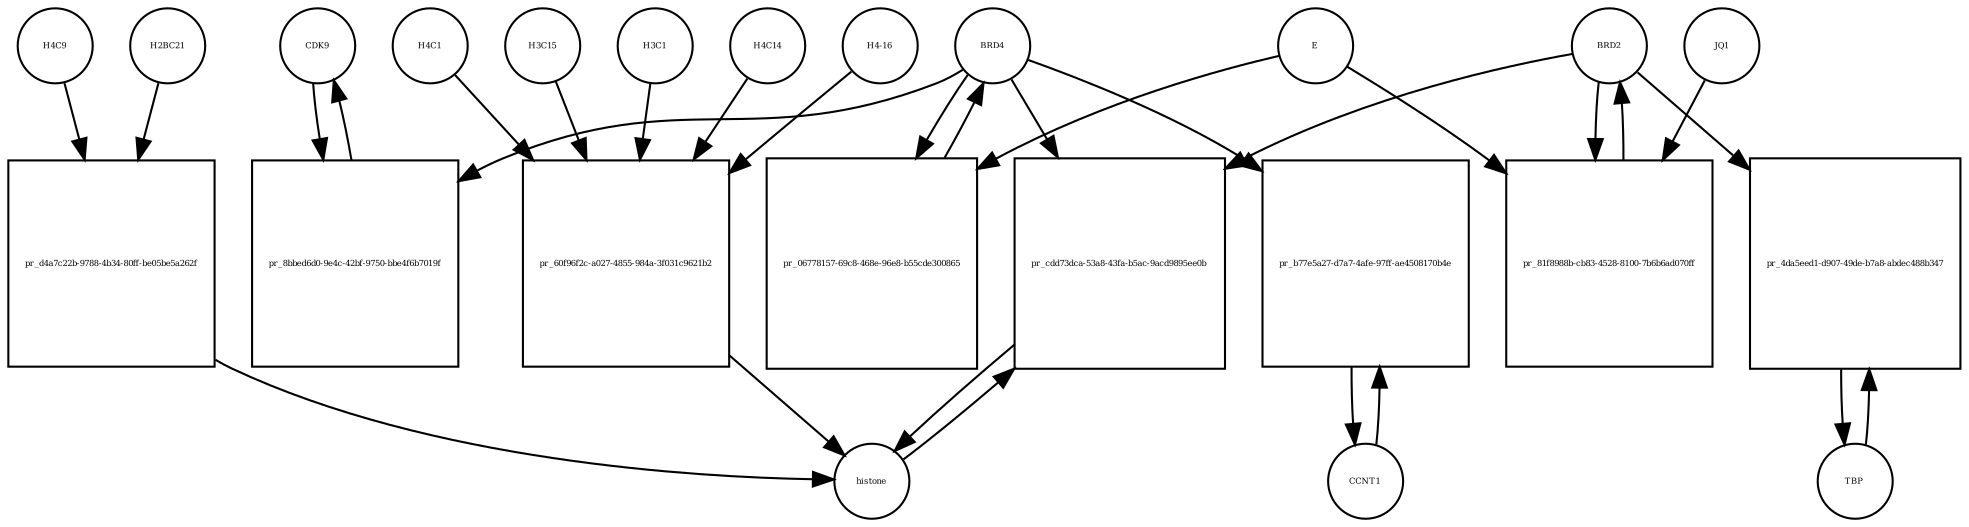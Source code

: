 strict digraph  {
CDK9 [annotation="", bipartite=0, cls=macromolecule, fontsize=4, label=CDK9, shape=circle];
"pr_8bbed6d0-9e4c-42bf-9750-bbe4f6b7019f" [annotation="", bipartite=1, cls=process, fontsize=4, label="pr_8bbed6d0-9e4c-42bf-9750-bbe4f6b7019f", shape=square];
BRD4 [annotation="", bipartite=0, cls=macromolecule, fontsize=4, label=BRD4, shape=circle];
CCNT1 [annotation="", bipartite=0, cls=macromolecule, fontsize=4, label=CCNT1, shape=circle];
"pr_b77e5a27-d7a7-4afe-97ff-ae4508170b4e" [annotation="", bipartite=1, cls=process, fontsize=4, label="pr_b77e5a27-d7a7-4afe-97ff-ae4508170b4e", shape=square];
histone [annotation="", bipartite=0, cls=complex, fontsize=4, label=histone, shape=circle];
"pr_cdd73dca-53a8-43fa-b5ac-9acd9895ee0b" [annotation="", bipartite=1, cls=process, fontsize=4, label="pr_cdd73dca-53a8-43fa-b5ac-9acd9895ee0b", shape=square];
BRD2 [annotation="", bipartite=0, cls=macromolecule, fontsize=4, label=BRD2, shape=circle];
"pr_06778157-69c8-468e-96e8-b55cde300865" [annotation="", bipartite=1, cls=process, fontsize=4, label="pr_06778157-69c8-468e-96e8-b55cde300865", shape=square];
E [annotation=urn_miriam_ncbiprotein_BCD58755, bipartite=0, cls=macromolecule, fontsize=4, label=E, shape=circle];
H4C14 [annotation="", bipartite=0, cls=macromolecule, fontsize=4, label=H4C14, shape=circle];
"pr_60f96f2c-a027-4855-984a-3f031c9621b2" [annotation="", bipartite=1, cls=process, fontsize=4, label="pr_60f96f2c-a027-4855-984a-3f031c9621b2", shape=square];
"H4-16" [annotation="", bipartite=0, cls=macromolecule, fontsize=4, label="H4-16", shape=circle];
H4C1 [annotation="", bipartite=0, cls=macromolecule, fontsize=4, label=H4C1, shape=circle];
H3C15 [annotation="", bipartite=0, cls=macromolecule, fontsize=4, label=H3C15, shape=circle];
H3C1 [annotation="", bipartite=0, cls=macromolecule, fontsize=4, label=H3C1, shape=circle];
"pr_81f8988b-cb83-4528-8100-7b6b6ad070ff" [annotation="", bipartite=1, cls=process, fontsize=4, label="pr_81f8988b-cb83-4528-8100-7b6b6ad070ff", shape=square];
JQ1 [annotation="", bipartite=0, cls=macromolecule, fontsize=4, label=JQ1, shape=circle];
TBP [annotation="", bipartite=0, cls=macromolecule, fontsize=4, label=TBP, shape=circle];
"pr_4da5eed1-d907-49de-b7a8-abdec488b347" [annotation="", bipartite=1, cls=process, fontsize=4, label="pr_4da5eed1-d907-49de-b7a8-abdec488b347", shape=square];
H4C9 [annotation="", bipartite=0, cls=macromolecule, fontsize=4, label=H4C9, shape=circle];
"pr_d4a7c22b-9788-4b34-80ff-be05be5a262f" [annotation="", bipartite=1, cls=process, fontsize=4, label="pr_d4a7c22b-9788-4b34-80ff-be05be5a262f", shape=square];
H2BC21 [annotation="", bipartite=0, cls=macromolecule, fontsize=4, label=H2BC21, shape=circle];
CDK9 -> "pr_8bbed6d0-9e4c-42bf-9750-bbe4f6b7019f"  [annotation="", interaction_type=consumption];
"pr_8bbed6d0-9e4c-42bf-9750-bbe4f6b7019f" -> CDK9  [annotation="", interaction_type=production];
BRD4 -> "pr_8bbed6d0-9e4c-42bf-9750-bbe4f6b7019f"  [annotation=urn_miriam_taxonomy_10090, interaction_type=catalysis];
BRD4 -> "pr_b77e5a27-d7a7-4afe-97ff-ae4508170b4e"  [annotation="", interaction_type=catalysis];
BRD4 -> "pr_cdd73dca-53a8-43fa-b5ac-9acd9895ee0b"  [annotation="urn_miriam_doi_10.1038%2Fnsmb.3228.|urn_miriam_doi_10.1016%2Fj.molcel.2008.01.018", interaction_type=catalysis];
BRD4 -> "pr_06778157-69c8-468e-96e8-b55cde300865"  [annotation="", interaction_type=consumption];
CCNT1 -> "pr_b77e5a27-d7a7-4afe-97ff-ae4508170b4e"  [annotation="", interaction_type=consumption];
"pr_b77e5a27-d7a7-4afe-97ff-ae4508170b4e" -> CCNT1  [annotation="", interaction_type=production];
histone -> "pr_cdd73dca-53a8-43fa-b5ac-9acd9895ee0b"  [annotation="", interaction_type=consumption];
"pr_cdd73dca-53a8-43fa-b5ac-9acd9895ee0b" -> histone  [annotation="", interaction_type=production];
BRD2 -> "pr_cdd73dca-53a8-43fa-b5ac-9acd9895ee0b"  [annotation="urn_miriam_doi_10.1038%2Fnsmb.3228.|urn_miriam_doi_10.1016%2Fj.molcel.2008.01.018", interaction_type=catalysis];
BRD2 -> "pr_81f8988b-cb83-4528-8100-7b6b6ad070ff"  [annotation="", interaction_type=consumption];
BRD2 -> "pr_4da5eed1-d907-49de-b7a8-abdec488b347"  [annotation="urn_miriam_doi_10.1007%2Fs11010-006-9223-6", interaction_type=catalysis];
"pr_06778157-69c8-468e-96e8-b55cde300865" -> BRD4  [annotation="", interaction_type=production];
E -> "pr_06778157-69c8-468e-96e8-b55cde300865"  [annotation="urn_miriam_doi_10.1038%2Fs41586-020-2286-9", interaction_type=inhibition];
E -> "pr_81f8988b-cb83-4528-8100-7b6b6ad070ff"  [annotation="urn_miriam_doi_10.1038%2Fs41586-020-2286-9|urn_miriam_doi_10.1080%2F15592294.2018.1469891", interaction_type=inhibition];
H4C14 -> "pr_60f96f2c-a027-4855-984a-3f031c9621b2"  [annotation="", interaction_type=consumption];
"pr_60f96f2c-a027-4855-984a-3f031c9621b2" -> histone  [annotation="", interaction_type=production];
"H4-16" -> "pr_60f96f2c-a027-4855-984a-3f031c9621b2"  [annotation="", interaction_type=consumption];
H4C1 -> "pr_60f96f2c-a027-4855-984a-3f031c9621b2"  [annotation="", interaction_type=consumption];
H3C15 -> "pr_60f96f2c-a027-4855-984a-3f031c9621b2"  [annotation="", interaction_type=consumption];
H3C1 -> "pr_60f96f2c-a027-4855-984a-3f031c9621b2"  [annotation="", interaction_type=consumption];
"pr_81f8988b-cb83-4528-8100-7b6b6ad070ff" -> BRD2  [annotation="", interaction_type=production];
JQ1 -> "pr_81f8988b-cb83-4528-8100-7b6b6ad070ff"  [annotation="urn_miriam_doi_10.1038%2Fs41586-020-2286-9|urn_miriam_doi_10.1080%2F15592294.2018.1469891", interaction_type=inhibition];
TBP -> "pr_4da5eed1-d907-49de-b7a8-abdec488b347"  [annotation="", interaction_type=consumption];
"pr_4da5eed1-d907-49de-b7a8-abdec488b347" -> TBP  [annotation="", interaction_type=production];
H4C9 -> "pr_d4a7c22b-9788-4b34-80ff-be05be5a262f"  [annotation="", interaction_type=consumption];
"pr_d4a7c22b-9788-4b34-80ff-be05be5a262f" -> histone  [annotation="", interaction_type=production];
H2BC21 -> "pr_d4a7c22b-9788-4b34-80ff-be05be5a262f"  [annotation="", interaction_type=consumption];
}
